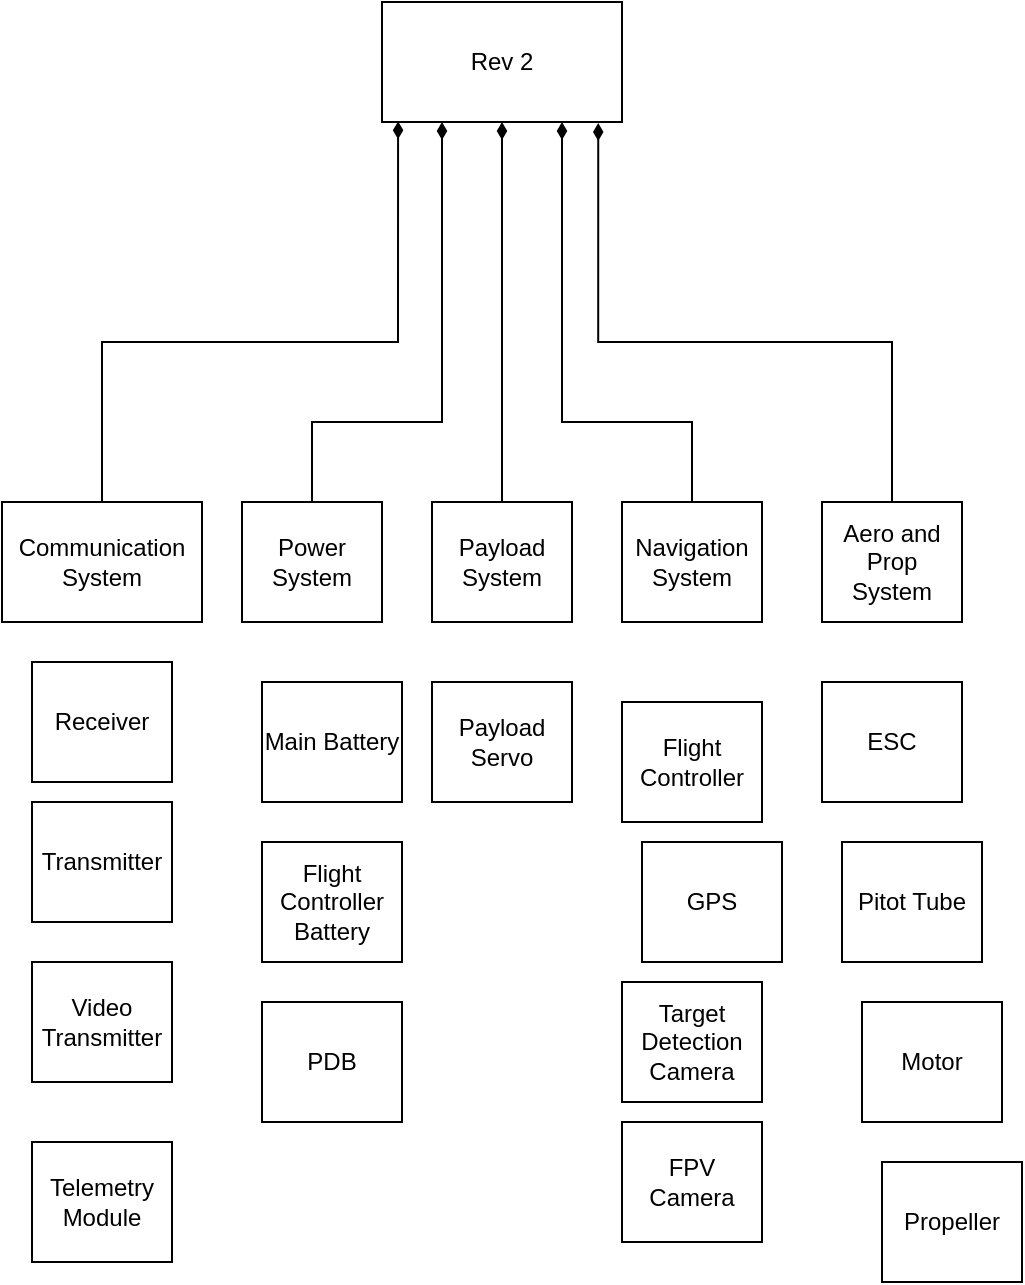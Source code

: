 <mxfile version="25.0.1">
  <diagram name="Page-1" id="Ij0LGClyuxL_7oX-fcYG">
    <mxGraphModel dx="1434" dy="738" grid="1" gridSize="10" guides="1" tooltips="1" connect="1" arrows="1" fold="1" page="1" pageScale="1" pageWidth="850" pageHeight="1100" math="0" shadow="0">
      <root>
        <mxCell id="0" />
        <mxCell id="1" parent="0" />
        <mxCell id="MC0uKTywHseRt5bzIChA-2" value="Rev 2" style="rounded=0;whiteSpace=wrap;html=1;" parent="1" vertex="1">
          <mxGeometry x="340" y="90" width="120" height="60" as="geometry" />
        </mxCell>
        <mxCell id="MC0uKTywHseRt5bzIChA-32" style="edgeStyle=orthogonalEdgeStyle;rounded=0;orthogonalLoop=1;jettySize=auto;html=1;endArrow=diamondThin;endFill=1;exitX=0.5;exitY=0;exitDx=0;exitDy=0;" parent="1" source="MC0uKTywHseRt5bzIChA-3" target="MC0uKTywHseRt5bzIChA-2" edge="1">
          <mxGeometry relative="1" as="geometry">
            <mxPoint x="320" y="340" as="sourcePoint" />
            <Array as="points">
              <mxPoint x="305" y="300" />
              <mxPoint x="370" y="300" />
            </Array>
          </mxGeometry>
        </mxCell>
        <mxCell id="MC0uKTywHseRt5bzIChA-3" value="Power System" style="rounded=0;whiteSpace=wrap;html=1;" parent="1" vertex="1">
          <mxGeometry x="270" y="340" width="70" height="60" as="geometry" />
        </mxCell>
        <mxCell id="MC0uKTywHseRt5bzIChA-5" value="Payload System" style="rounded=0;whiteSpace=wrap;html=1;" parent="1" vertex="1">
          <mxGeometry x="365" y="340" width="70" height="60" as="geometry" />
        </mxCell>
        <mxCell id="MC0uKTywHseRt5bzIChA-34" style="edgeStyle=orthogonalEdgeStyle;rounded=0;orthogonalLoop=1;jettySize=auto;html=1;entryX=0.75;entryY=1;entryDx=0;entryDy=0;endArrow=diamondThin;endFill=1;" parent="1" source="MC0uKTywHseRt5bzIChA-6" target="MC0uKTywHseRt5bzIChA-2" edge="1">
          <mxGeometry relative="1" as="geometry">
            <Array as="points">
              <mxPoint x="495" y="300" />
              <mxPoint x="430" y="300" />
            </Array>
          </mxGeometry>
        </mxCell>
        <mxCell id="MC0uKTywHseRt5bzIChA-6" value="Navigation System" style="rounded=0;whiteSpace=wrap;html=1;" parent="1" vertex="1">
          <mxGeometry x="460" y="340" width="70" height="60" as="geometry" />
        </mxCell>
        <mxCell id="MC0uKTywHseRt5bzIChA-7" value="Aero and Prop System" style="rounded=0;whiteSpace=wrap;html=1;" parent="1" vertex="1">
          <mxGeometry x="560" y="340" width="70" height="60" as="geometry" />
        </mxCell>
        <mxCell id="MC0uKTywHseRt5bzIChA-8" value="Communication System" style="rounded=0;whiteSpace=wrap;html=1;" parent="1" vertex="1">
          <mxGeometry x="150" y="340" width="100" height="60" as="geometry" />
        </mxCell>
        <mxCell id="MC0uKTywHseRt5bzIChA-33" style="edgeStyle=orthogonalEdgeStyle;rounded=0;orthogonalLoop=1;jettySize=auto;html=1;entryX=0.5;entryY=1;entryDx=0;entryDy=0;endArrow=diamondThin;endFill=1;exitX=0.5;exitY=0;exitDx=0;exitDy=0;" parent="1" source="MC0uKTywHseRt5bzIChA-5" target="MC0uKTywHseRt5bzIChA-2" edge="1">
          <mxGeometry relative="1" as="geometry">
            <mxPoint x="410" y="390" as="sourcePoint" />
            <mxPoint x="416" y="180" as="targetPoint" />
            <Array as="points" />
          </mxGeometry>
        </mxCell>
        <mxCell id="MC0uKTywHseRt5bzIChA-35" style="edgeStyle=orthogonalEdgeStyle;rounded=0;orthogonalLoop=1;jettySize=auto;html=1;entryX=0.901;entryY=1.008;entryDx=0;entryDy=0;entryPerimeter=0;endArrow=diamondThin;endFill=1;exitX=0.5;exitY=0;exitDx=0;exitDy=0;" parent="1" source="MC0uKTywHseRt5bzIChA-7" target="MC0uKTywHseRt5bzIChA-2" edge="1">
          <mxGeometry relative="1" as="geometry">
            <mxPoint x="680" y="330" as="sourcePoint" />
            <Array as="points">
              <mxPoint x="595" y="260" />
              <mxPoint x="448" y="260" />
            </Array>
          </mxGeometry>
        </mxCell>
        <mxCell id="MC0uKTywHseRt5bzIChA-36" style="edgeStyle=orthogonalEdgeStyle;rounded=0;orthogonalLoop=1;jettySize=auto;html=1;entryX=0.067;entryY=0.995;entryDx=0;entryDy=0;entryPerimeter=0;exitX=0.5;exitY=0;exitDx=0;exitDy=0;endArrow=diamondThin;endFill=1;" parent="1" source="MC0uKTywHseRt5bzIChA-8" target="MC0uKTywHseRt5bzIChA-2" edge="1">
          <mxGeometry relative="1" as="geometry">
            <Array as="points">
              <mxPoint x="200" y="260" />
              <mxPoint x="348" y="260" />
            </Array>
          </mxGeometry>
        </mxCell>
        <mxCell id="MC0uKTywHseRt5bzIChA-38" value="Receiver" style="rounded=0;whiteSpace=wrap;html=1;" parent="1" vertex="1">
          <mxGeometry x="165" y="420" width="70" height="60" as="geometry" />
        </mxCell>
        <mxCell id="MC0uKTywHseRt5bzIChA-39" value="Transmitter" style="rounded=0;whiteSpace=wrap;html=1;" parent="1" vertex="1">
          <mxGeometry x="165" y="490" width="70" height="60" as="geometry" />
        </mxCell>
        <mxCell id="MC0uKTywHseRt5bzIChA-40" value="GPS" style="rounded=0;whiteSpace=wrap;html=1;" parent="1" vertex="1">
          <mxGeometry x="470" y="510" width="70" height="60" as="geometry" />
        </mxCell>
        <mxCell id="MC0uKTywHseRt5bzIChA-41" value="Video Transmitter" style="rounded=0;whiteSpace=wrap;html=1;" parent="1" vertex="1">
          <mxGeometry x="165" y="570" width="70" height="60" as="geometry" />
        </mxCell>
        <mxCell id="MC0uKTywHseRt5bzIChA-42" value="Flight Controller" style="rounded=0;whiteSpace=wrap;html=1;" parent="1" vertex="1">
          <mxGeometry x="460" y="440" width="70" height="60" as="geometry" />
        </mxCell>
        <mxCell id="MC0uKTywHseRt5bzIChA-43" value="Main Battery" style="rounded=0;whiteSpace=wrap;html=1;" parent="1" vertex="1">
          <mxGeometry x="280" y="430" width="70" height="60" as="geometry" />
        </mxCell>
        <mxCell id="MC0uKTywHseRt5bzIChA-44" value="Flight Controller Battery" style="rounded=0;whiteSpace=wrap;html=1;" parent="1" vertex="1">
          <mxGeometry x="280" y="510" width="70" height="60" as="geometry" />
        </mxCell>
        <mxCell id="MC0uKTywHseRt5bzIChA-45" value="ESC" style="rounded=0;whiteSpace=wrap;html=1;" parent="1" vertex="1">
          <mxGeometry x="560" y="430" width="70" height="60" as="geometry" />
        </mxCell>
        <mxCell id="MC0uKTywHseRt5bzIChA-46" value="PDB" style="rounded=0;whiteSpace=wrap;html=1;" parent="1" vertex="1">
          <mxGeometry x="280" y="590" width="70" height="60" as="geometry" />
        </mxCell>
        <mxCell id="MC0uKTywHseRt5bzIChA-47" value="Payload Servo" style="rounded=0;whiteSpace=wrap;html=1;" parent="1" vertex="1">
          <mxGeometry x="365" y="430" width="70" height="60" as="geometry" />
        </mxCell>
        <mxCell id="MC0uKTywHseRt5bzIChA-48" value="FPV Camera" style="rounded=0;whiteSpace=wrap;html=1;" parent="1" vertex="1">
          <mxGeometry x="460" y="650" width="70" height="60" as="geometry" />
        </mxCell>
        <mxCell id="MC0uKTywHseRt5bzIChA-49" value="Pitot Tube" style="rounded=0;whiteSpace=wrap;html=1;" parent="1" vertex="1">
          <mxGeometry x="570" y="510" width="70" height="60" as="geometry" />
        </mxCell>
        <mxCell id="MC0uKTywHseRt5bzIChA-50" value="Target Detection Camera" style="rounded=0;whiteSpace=wrap;html=1;" parent="1" vertex="1">
          <mxGeometry x="460" y="580" width="70" height="60" as="geometry" />
        </mxCell>
        <mxCell id="MC0uKTywHseRt5bzIChA-51" value="Telemetry Module" style="rounded=0;whiteSpace=wrap;html=1;" parent="1" vertex="1">
          <mxGeometry x="165" y="660" width="70" height="60" as="geometry" />
        </mxCell>
        <mxCell id="MC0uKTywHseRt5bzIChA-52" value="Motor" style="rounded=0;whiteSpace=wrap;html=1;" parent="1" vertex="1">
          <mxGeometry x="580" y="590" width="70" height="60" as="geometry" />
        </mxCell>
        <mxCell id="MC0uKTywHseRt5bzIChA-53" value="Propeller" style="rounded=0;whiteSpace=wrap;html=1;" parent="1" vertex="1">
          <mxGeometry x="590" y="670" width="70" height="60" as="geometry" />
        </mxCell>
      </root>
    </mxGraphModel>
  </diagram>
</mxfile>
